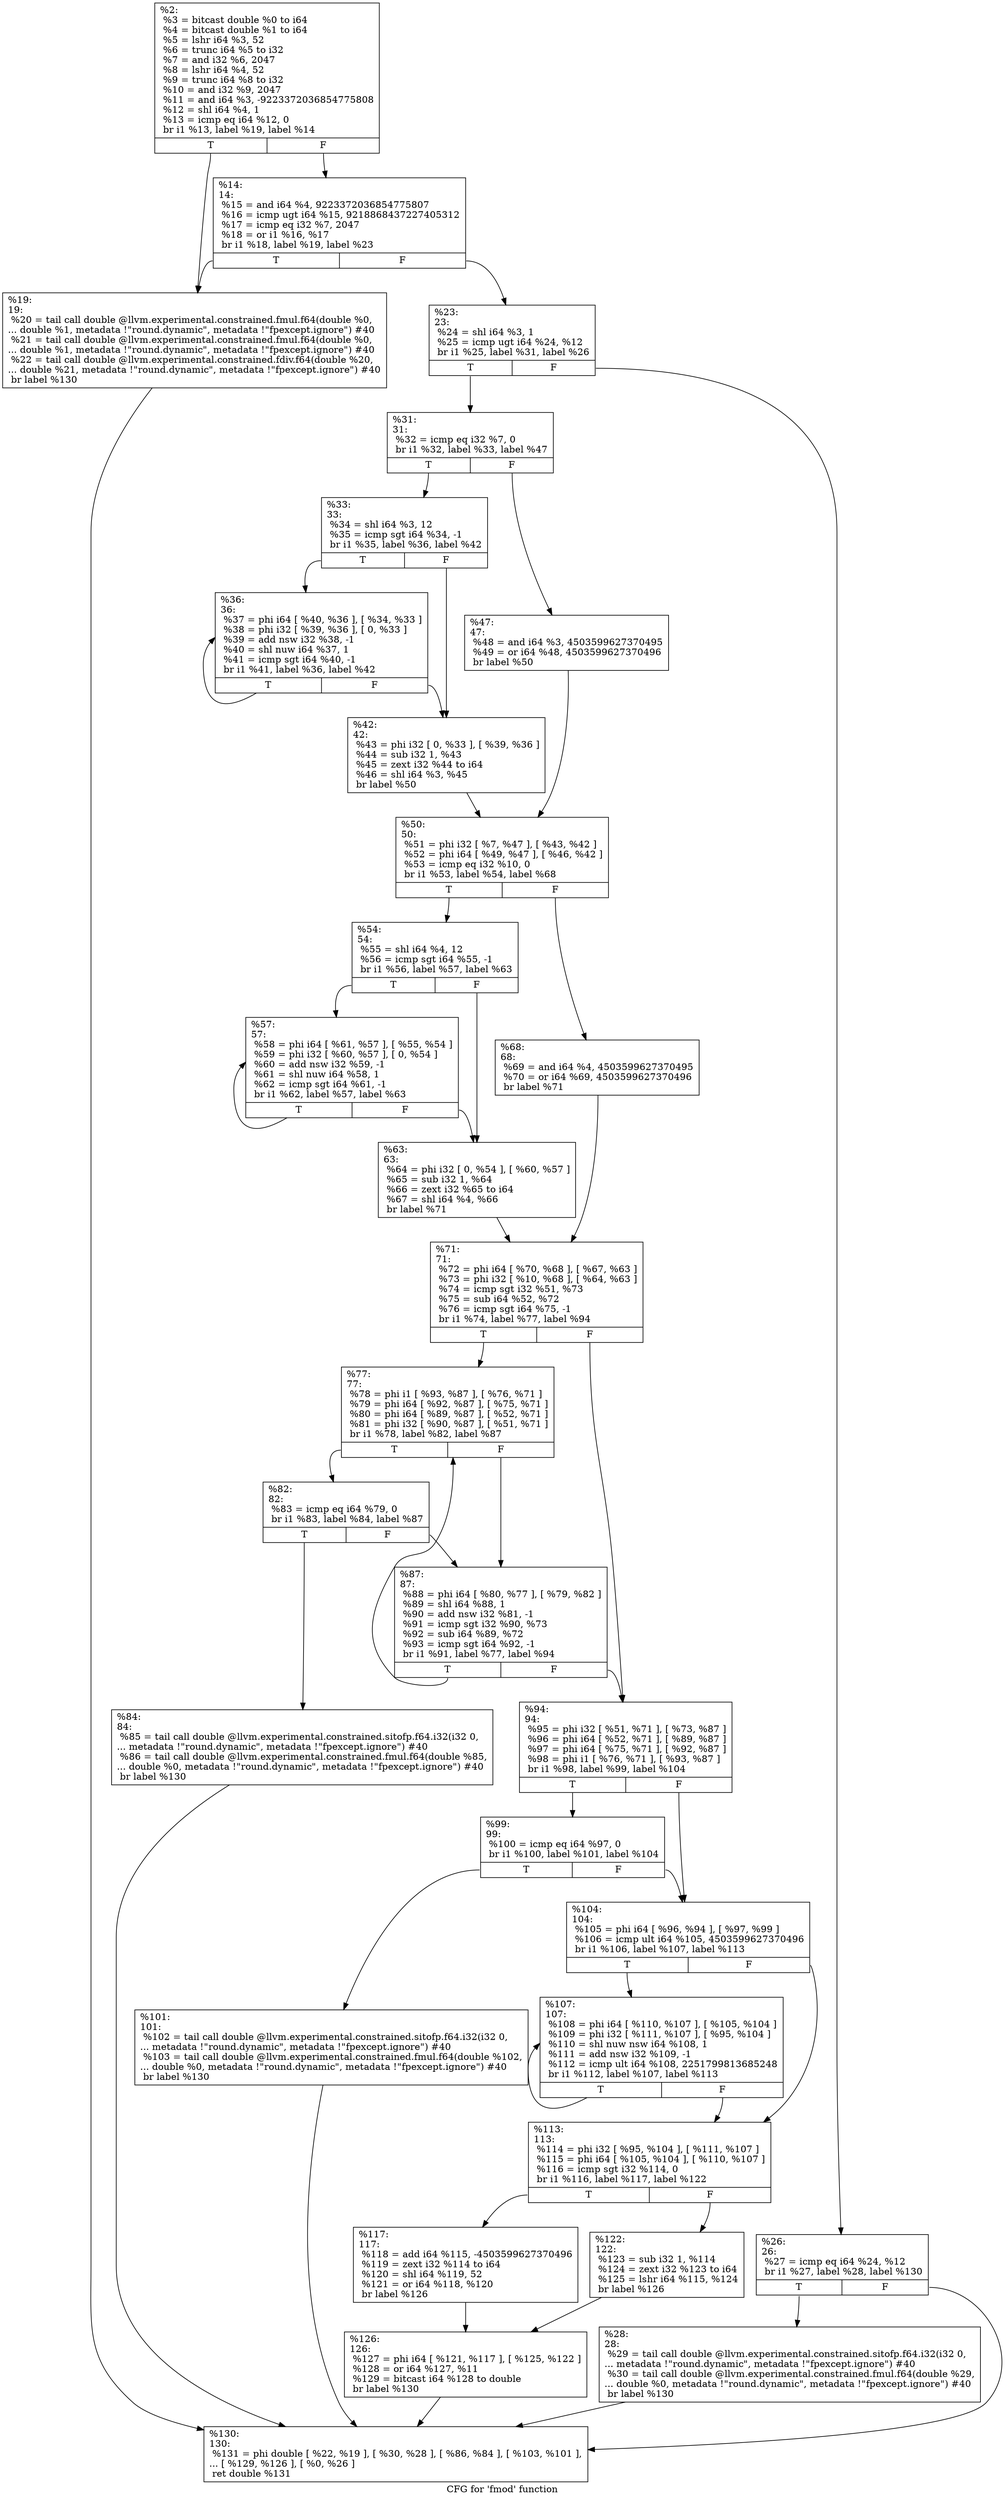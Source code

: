 digraph "CFG for 'fmod' function" {
	label="CFG for 'fmod' function";

	Node0x1c48380 [shape=record,label="{%2:\l  %3 = bitcast double %0 to i64\l  %4 = bitcast double %1 to i64\l  %5 = lshr i64 %3, 52\l  %6 = trunc i64 %5 to i32\l  %7 = and i32 %6, 2047\l  %8 = lshr i64 %4, 52\l  %9 = trunc i64 %8 to i32\l  %10 = and i32 %9, 2047\l  %11 = and i64 %3, -9223372036854775808\l  %12 = shl i64 %4, 1\l  %13 = icmp eq i64 %12, 0\l  br i1 %13, label %19, label %14\l|{<s0>T|<s1>F}}"];
	Node0x1c48380:s0 -> Node0x1c48900;
	Node0x1c48380:s1 -> Node0x1c488b0;
	Node0x1c488b0 [shape=record,label="{%14:\l14:                                               \l  %15 = and i64 %4, 9223372036854775807\l  %16 = icmp ugt i64 %15, 9218868437227405312\l  %17 = icmp eq i32 %7, 2047\l  %18 = or i1 %16, %17\l  br i1 %18, label %19, label %23\l|{<s0>T|<s1>F}}"];
	Node0x1c488b0:s0 -> Node0x1c48900;
	Node0x1c488b0:s1 -> Node0x1c48950;
	Node0x1c48900 [shape=record,label="{%19:\l19:                                               \l  %20 = tail call double @llvm.experimental.constrained.fmul.f64(double %0,\l... double %1, metadata !\"round.dynamic\", metadata !\"fpexcept.ignore\") #40\l  %21 = tail call double @llvm.experimental.constrained.fmul.f64(double %0,\l... double %1, metadata !\"round.dynamic\", metadata !\"fpexcept.ignore\") #40\l  %22 = tail call double @llvm.experimental.constrained.fdiv.f64(double %20,\l... double %21, metadata !\"round.dynamic\", metadata !\"fpexcept.ignore\") #40\l  br label %130\l}"];
	Node0x1c48900 -> Node0x1c491c0;
	Node0x1c48950 [shape=record,label="{%23:\l23:                                               \l  %24 = shl i64 %3, 1\l  %25 = icmp ugt i64 %24, %12\l  br i1 %25, label %31, label %26\l|{<s0>T|<s1>F}}"];
	Node0x1c48950:s0 -> Node0x1c48a40;
	Node0x1c48950:s1 -> Node0x1c489a0;
	Node0x1c489a0 [shape=record,label="{%26:\l26:                                               \l  %27 = icmp eq i64 %24, %12\l  br i1 %27, label %28, label %130\l|{<s0>T|<s1>F}}"];
	Node0x1c489a0:s0 -> Node0x1c489f0;
	Node0x1c489a0:s1 -> Node0x1c491c0;
	Node0x1c489f0 [shape=record,label="{%28:\l28:                                               \l  %29 = tail call double @llvm.experimental.constrained.sitofp.f64.i32(i32 0,\l... metadata !\"round.dynamic\", metadata !\"fpexcept.ignore\") #40\l  %30 = tail call double @llvm.experimental.constrained.fmul.f64(double %29,\l... double %0, metadata !\"round.dynamic\", metadata !\"fpexcept.ignore\") #40\l  br label %130\l}"];
	Node0x1c489f0 -> Node0x1c491c0;
	Node0x1c48a40 [shape=record,label="{%31:\l31:                                               \l  %32 = icmp eq i32 %7, 0\l  br i1 %32, label %33, label %47\l|{<s0>T|<s1>F}}"];
	Node0x1c48a40:s0 -> Node0x1c48a90;
	Node0x1c48a40:s1 -> Node0x1c48b80;
	Node0x1c48a90 [shape=record,label="{%33:\l33:                                               \l  %34 = shl i64 %3, 12\l  %35 = icmp sgt i64 %34, -1\l  br i1 %35, label %36, label %42\l|{<s0>T|<s1>F}}"];
	Node0x1c48a90:s0 -> Node0x1c48ae0;
	Node0x1c48a90:s1 -> Node0x1c48b30;
	Node0x1c48ae0 [shape=record,label="{%36:\l36:                                               \l  %37 = phi i64 [ %40, %36 ], [ %34, %33 ]\l  %38 = phi i32 [ %39, %36 ], [ 0, %33 ]\l  %39 = add nsw i32 %38, -1\l  %40 = shl nuw i64 %37, 1\l  %41 = icmp sgt i64 %40, -1\l  br i1 %41, label %36, label %42\l|{<s0>T|<s1>F}}"];
	Node0x1c48ae0:s0 -> Node0x1c48ae0;
	Node0x1c48ae0:s1 -> Node0x1c48b30;
	Node0x1c48b30 [shape=record,label="{%42:\l42:                                               \l  %43 = phi i32 [ 0, %33 ], [ %39, %36 ]\l  %44 = sub i32 1, %43\l  %45 = zext i32 %44 to i64\l  %46 = shl i64 %3, %45\l  br label %50\l}"];
	Node0x1c48b30 -> Node0x1c48bd0;
	Node0x1c48b80 [shape=record,label="{%47:\l47:                                               \l  %48 = and i64 %3, 4503599627370495\l  %49 = or i64 %48, 4503599627370496\l  br label %50\l}"];
	Node0x1c48b80 -> Node0x1c48bd0;
	Node0x1c48bd0 [shape=record,label="{%50:\l50:                                               \l  %51 = phi i32 [ %7, %47 ], [ %43, %42 ]\l  %52 = phi i64 [ %49, %47 ], [ %46, %42 ]\l  %53 = icmp eq i32 %10, 0\l  br i1 %53, label %54, label %68\l|{<s0>T|<s1>F}}"];
	Node0x1c48bd0:s0 -> Node0x1c48c20;
	Node0x1c48bd0:s1 -> Node0x1c48d10;
	Node0x1c48c20 [shape=record,label="{%54:\l54:                                               \l  %55 = shl i64 %4, 12\l  %56 = icmp sgt i64 %55, -1\l  br i1 %56, label %57, label %63\l|{<s0>T|<s1>F}}"];
	Node0x1c48c20:s0 -> Node0x1c48c70;
	Node0x1c48c20:s1 -> Node0x1c48cc0;
	Node0x1c48c70 [shape=record,label="{%57:\l57:                                               \l  %58 = phi i64 [ %61, %57 ], [ %55, %54 ]\l  %59 = phi i32 [ %60, %57 ], [ 0, %54 ]\l  %60 = add nsw i32 %59, -1\l  %61 = shl nuw i64 %58, 1\l  %62 = icmp sgt i64 %61, -1\l  br i1 %62, label %57, label %63\l|{<s0>T|<s1>F}}"];
	Node0x1c48c70:s0 -> Node0x1c48c70;
	Node0x1c48c70:s1 -> Node0x1c48cc0;
	Node0x1c48cc0 [shape=record,label="{%63:\l63:                                               \l  %64 = phi i32 [ 0, %54 ], [ %60, %57 ]\l  %65 = sub i32 1, %64\l  %66 = zext i32 %65 to i64\l  %67 = shl i64 %4, %66\l  br label %71\l}"];
	Node0x1c48cc0 -> Node0x1c48d60;
	Node0x1c48d10 [shape=record,label="{%68:\l68:                                               \l  %69 = and i64 %4, 4503599627370495\l  %70 = or i64 %69, 4503599627370496\l  br label %71\l}"];
	Node0x1c48d10 -> Node0x1c48d60;
	Node0x1c48d60 [shape=record,label="{%71:\l71:                                               \l  %72 = phi i64 [ %70, %68 ], [ %67, %63 ]\l  %73 = phi i32 [ %10, %68 ], [ %64, %63 ]\l  %74 = icmp sgt i32 %51, %73\l  %75 = sub i64 %52, %72\l  %76 = icmp sgt i64 %75, -1\l  br i1 %74, label %77, label %94\l|{<s0>T|<s1>F}}"];
	Node0x1c48d60:s0 -> Node0x1c48db0;
	Node0x1c48d60:s1 -> Node0x1c48ef0;
	Node0x1c48db0 [shape=record,label="{%77:\l77:                                               \l  %78 = phi i1 [ %93, %87 ], [ %76, %71 ]\l  %79 = phi i64 [ %92, %87 ], [ %75, %71 ]\l  %80 = phi i64 [ %89, %87 ], [ %52, %71 ]\l  %81 = phi i32 [ %90, %87 ], [ %51, %71 ]\l  br i1 %78, label %82, label %87\l|{<s0>T|<s1>F}}"];
	Node0x1c48db0:s0 -> Node0x1c48e00;
	Node0x1c48db0:s1 -> Node0x1c48ea0;
	Node0x1c48e00 [shape=record,label="{%82:\l82:                                               \l  %83 = icmp eq i64 %79, 0\l  br i1 %83, label %84, label %87\l|{<s0>T|<s1>F}}"];
	Node0x1c48e00:s0 -> Node0x1c48e50;
	Node0x1c48e00:s1 -> Node0x1c48ea0;
	Node0x1c48e50 [shape=record,label="{%84:\l84:                                               \l  %85 = tail call double @llvm.experimental.constrained.sitofp.f64.i32(i32 0,\l... metadata !\"round.dynamic\", metadata !\"fpexcept.ignore\") #40\l  %86 = tail call double @llvm.experimental.constrained.fmul.f64(double %85,\l... double %0, metadata !\"round.dynamic\", metadata !\"fpexcept.ignore\") #40\l  br label %130\l}"];
	Node0x1c48e50 -> Node0x1c491c0;
	Node0x1c48ea0 [shape=record,label="{%87:\l87:                                               \l  %88 = phi i64 [ %80, %77 ], [ %79, %82 ]\l  %89 = shl i64 %88, 1\l  %90 = add nsw i32 %81, -1\l  %91 = icmp sgt i32 %90, %73\l  %92 = sub i64 %89, %72\l  %93 = icmp sgt i64 %92, -1\l  br i1 %91, label %77, label %94\l|{<s0>T|<s1>F}}"];
	Node0x1c48ea0:s0 -> Node0x1c48db0;
	Node0x1c48ea0:s1 -> Node0x1c48ef0;
	Node0x1c48ef0 [shape=record,label="{%94:\l94:                                               \l  %95 = phi i32 [ %51, %71 ], [ %73, %87 ]\l  %96 = phi i64 [ %52, %71 ], [ %89, %87 ]\l  %97 = phi i64 [ %75, %71 ], [ %92, %87 ]\l  %98 = phi i1 [ %76, %71 ], [ %93, %87 ]\l  br i1 %98, label %99, label %104\l|{<s0>T|<s1>F}}"];
	Node0x1c48ef0:s0 -> Node0x1c48f40;
	Node0x1c48ef0:s1 -> Node0x1c48fe0;
	Node0x1c48f40 [shape=record,label="{%99:\l99:                                               \l  %100 = icmp eq i64 %97, 0\l  br i1 %100, label %101, label %104\l|{<s0>T|<s1>F}}"];
	Node0x1c48f40:s0 -> Node0x1c48f90;
	Node0x1c48f40:s1 -> Node0x1c48fe0;
	Node0x1c48f90 [shape=record,label="{%101:\l101:                                              \l  %102 = tail call double @llvm.experimental.constrained.sitofp.f64.i32(i32 0,\l... metadata !\"round.dynamic\", metadata !\"fpexcept.ignore\") #40\l  %103 = tail call double @llvm.experimental.constrained.fmul.f64(double %102,\l... double %0, metadata !\"round.dynamic\", metadata !\"fpexcept.ignore\") #40\l  br label %130\l}"];
	Node0x1c48f90 -> Node0x1c491c0;
	Node0x1c48fe0 [shape=record,label="{%104:\l104:                                              \l  %105 = phi i64 [ %96, %94 ], [ %97, %99 ]\l  %106 = icmp ult i64 %105, 4503599627370496\l  br i1 %106, label %107, label %113\l|{<s0>T|<s1>F}}"];
	Node0x1c48fe0:s0 -> Node0x1c49030;
	Node0x1c48fe0:s1 -> Node0x1c49080;
	Node0x1c49030 [shape=record,label="{%107:\l107:                                              \l  %108 = phi i64 [ %110, %107 ], [ %105, %104 ]\l  %109 = phi i32 [ %111, %107 ], [ %95, %104 ]\l  %110 = shl nuw nsw i64 %108, 1\l  %111 = add nsw i32 %109, -1\l  %112 = icmp ult i64 %108, 2251799813685248\l  br i1 %112, label %107, label %113\l|{<s0>T|<s1>F}}"];
	Node0x1c49030:s0 -> Node0x1c49030;
	Node0x1c49030:s1 -> Node0x1c49080;
	Node0x1c49080 [shape=record,label="{%113:\l113:                                              \l  %114 = phi i32 [ %95, %104 ], [ %111, %107 ]\l  %115 = phi i64 [ %105, %104 ], [ %110, %107 ]\l  %116 = icmp sgt i32 %114, 0\l  br i1 %116, label %117, label %122\l|{<s0>T|<s1>F}}"];
	Node0x1c49080:s0 -> Node0x1c490d0;
	Node0x1c49080:s1 -> Node0x1c49120;
	Node0x1c490d0 [shape=record,label="{%117:\l117:                                              \l  %118 = add i64 %115, -4503599627370496\l  %119 = zext i32 %114 to i64\l  %120 = shl i64 %119, 52\l  %121 = or i64 %118, %120\l  br label %126\l}"];
	Node0x1c490d0 -> Node0x1c49170;
	Node0x1c49120 [shape=record,label="{%122:\l122:                                              \l  %123 = sub i32 1, %114\l  %124 = zext i32 %123 to i64\l  %125 = lshr i64 %115, %124\l  br label %126\l}"];
	Node0x1c49120 -> Node0x1c49170;
	Node0x1c49170 [shape=record,label="{%126:\l126:                                              \l  %127 = phi i64 [ %121, %117 ], [ %125, %122 ]\l  %128 = or i64 %127, %11\l  %129 = bitcast i64 %128 to double\l  br label %130\l}"];
	Node0x1c49170 -> Node0x1c491c0;
	Node0x1c491c0 [shape=record,label="{%130:\l130:                                              \l  %131 = phi double [ %22, %19 ], [ %30, %28 ], [ %86, %84 ], [ %103, %101 ],\l... [ %129, %126 ], [ %0, %26 ]\l  ret double %131\l}"];
}
